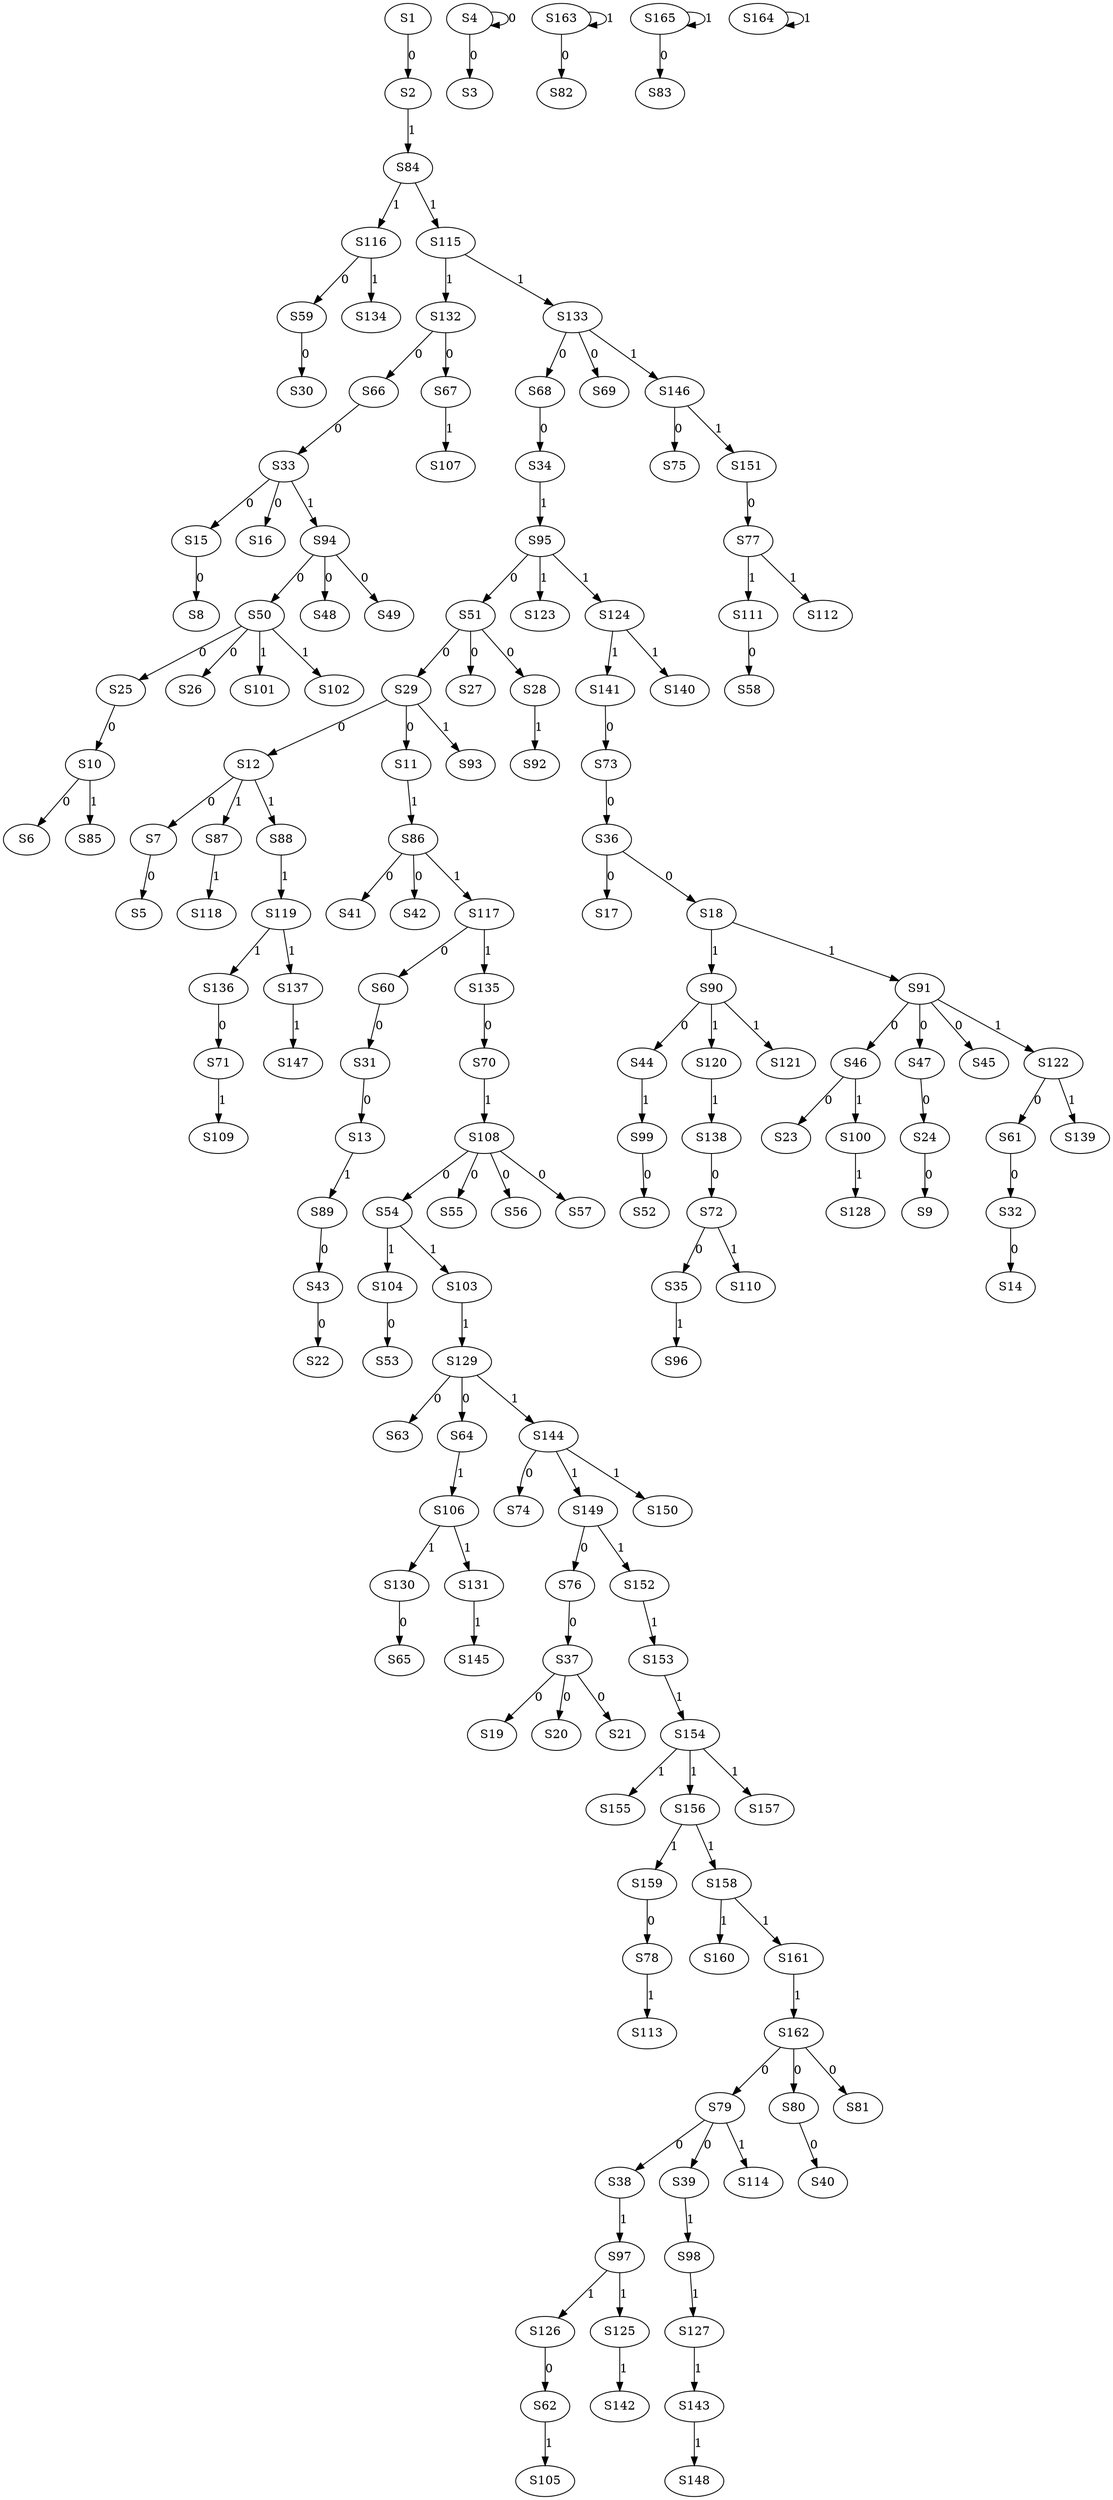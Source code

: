 strict digraph {
	S1 -> S2 [ label = 0 ];
	S4 -> S3 [ label = 0 ];
	S4 -> S4 [ label = 0 ];
	S7 -> S5 [ label = 0 ];
	S10 -> S6 [ label = 0 ];
	S12 -> S7 [ label = 0 ];
	S15 -> S8 [ label = 0 ];
	S24 -> S9 [ label = 0 ];
	S25 -> S10 [ label = 0 ];
	S29 -> S11 [ label = 0 ];
	S29 -> S12 [ label = 0 ];
	S31 -> S13 [ label = 0 ];
	S32 -> S14 [ label = 0 ];
	S33 -> S15 [ label = 0 ];
	S33 -> S16 [ label = 0 ];
	S36 -> S17 [ label = 0 ];
	S36 -> S18 [ label = 0 ];
	S37 -> S19 [ label = 0 ];
	S37 -> S20 [ label = 0 ];
	S37 -> S21 [ label = 0 ];
	S43 -> S22 [ label = 0 ];
	S46 -> S23 [ label = 0 ];
	S47 -> S24 [ label = 0 ];
	S50 -> S25 [ label = 0 ];
	S50 -> S26 [ label = 0 ];
	S51 -> S27 [ label = 0 ];
	S51 -> S28 [ label = 0 ];
	S51 -> S29 [ label = 0 ];
	S59 -> S30 [ label = 0 ];
	S60 -> S31 [ label = 0 ];
	S61 -> S32 [ label = 0 ];
	S66 -> S33 [ label = 0 ];
	S68 -> S34 [ label = 0 ];
	S72 -> S35 [ label = 0 ];
	S73 -> S36 [ label = 0 ];
	S76 -> S37 [ label = 0 ];
	S79 -> S38 [ label = 0 ];
	S79 -> S39 [ label = 0 ];
	S80 -> S40 [ label = 0 ];
	S86 -> S41 [ label = 0 ];
	S86 -> S42 [ label = 0 ];
	S89 -> S43 [ label = 0 ];
	S90 -> S44 [ label = 0 ];
	S91 -> S45 [ label = 0 ];
	S91 -> S46 [ label = 0 ];
	S91 -> S47 [ label = 0 ];
	S94 -> S48 [ label = 0 ];
	S94 -> S49 [ label = 0 ];
	S94 -> S50 [ label = 0 ];
	S95 -> S51 [ label = 0 ];
	S99 -> S52 [ label = 0 ];
	S104 -> S53 [ label = 0 ];
	S108 -> S54 [ label = 0 ];
	S108 -> S55 [ label = 0 ];
	S108 -> S56 [ label = 0 ];
	S108 -> S57 [ label = 0 ];
	S111 -> S58 [ label = 0 ];
	S116 -> S59 [ label = 0 ];
	S117 -> S60 [ label = 0 ];
	S122 -> S61 [ label = 0 ];
	S126 -> S62 [ label = 0 ];
	S129 -> S63 [ label = 0 ];
	S129 -> S64 [ label = 0 ];
	S130 -> S65 [ label = 0 ];
	S132 -> S66 [ label = 0 ];
	S132 -> S67 [ label = 0 ];
	S133 -> S68 [ label = 0 ];
	S133 -> S69 [ label = 0 ];
	S135 -> S70 [ label = 0 ];
	S136 -> S71 [ label = 0 ];
	S138 -> S72 [ label = 0 ];
	S141 -> S73 [ label = 0 ];
	S144 -> S74 [ label = 0 ];
	S146 -> S75 [ label = 0 ];
	S149 -> S76 [ label = 0 ];
	S151 -> S77 [ label = 0 ];
	S159 -> S78 [ label = 0 ];
	S162 -> S79 [ label = 0 ];
	S162 -> S80 [ label = 0 ];
	S162 -> S81 [ label = 0 ];
	S163 -> S82 [ label = 0 ];
	S165 -> S83 [ label = 0 ];
	S2 -> S84 [ label = 1 ];
	S10 -> S85 [ label = 1 ];
	S11 -> S86 [ label = 1 ];
	S12 -> S87 [ label = 1 ];
	S12 -> S88 [ label = 1 ];
	S13 -> S89 [ label = 1 ];
	S18 -> S90 [ label = 1 ];
	S18 -> S91 [ label = 1 ];
	S28 -> S92 [ label = 1 ];
	S29 -> S93 [ label = 1 ];
	S33 -> S94 [ label = 1 ];
	S34 -> S95 [ label = 1 ];
	S35 -> S96 [ label = 1 ];
	S38 -> S97 [ label = 1 ];
	S39 -> S98 [ label = 1 ];
	S44 -> S99 [ label = 1 ];
	S46 -> S100 [ label = 1 ];
	S50 -> S101 [ label = 1 ];
	S50 -> S102 [ label = 1 ];
	S54 -> S103 [ label = 1 ];
	S54 -> S104 [ label = 1 ];
	S62 -> S105 [ label = 1 ];
	S64 -> S106 [ label = 1 ];
	S67 -> S107 [ label = 1 ];
	S70 -> S108 [ label = 1 ];
	S71 -> S109 [ label = 1 ];
	S72 -> S110 [ label = 1 ];
	S77 -> S111 [ label = 1 ];
	S77 -> S112 [ label = 1 ];
	S78 -> S113 [ label = 1 ];
	S79 -> S114 [ label = 1 ];
	S84 -> S115 [ label = 1 ];
	S84 -> S116 [ label = 1 ];
	S86 -> S117 [ label = 1 ];
	S87 -> S118 [ label = 1 ];
	S88 -> S119 [ label = 1 ];
	S90 -> S120 [ label = 1 ];
	S90 -> S121 [ label = 1 ];
	S91 -> S122 [ label = 1 ];
	S95 -> S123 [ label = 1 ];
	S95 -> S124 [ label = 1 ];
	S97 -> S125 [ label = 1 ];
	S97 -> S126 [ label = 1 ];
	S98 -> S127 [ label = 1 ];
	S100 -> S128 [ label = 1 ];
	S103 -> S129 [ label = 1 ];
	S106 -> S130 [ label = 1 ];
	S106 -> S131 [ label = 1 ];
	S115 -> S132 [ label = 1 ];
	S115 -> S133 [ label = 1 ];
	S116 -> S134 [ label = 1 ];
	S117 -> S135 [ label = 1 ];
	S119 -> S136 [ label = 1 ];
	S119 -> S137 [ label = 1 ];
	S120 -> S138 [ label = 1 ];
	S122 -> S139 [ label = 1 ];
	S124 -> S140 [ label = 1 ];
	S124 -> S141 [ label = 1 ];
	S125 -> S142 [ label = 1 ];
	S127 -> S143 [ label = 1 ];
	S129 -> S144 [ label = 1 ];
	S131 -> S145 [ label = 1 ];
	S133 -> S146 [ label = 1 ];
	S137 -> S147 [ label = 1 ];
	S143 -> S148 [ label = 1 ];
	S144 -> S149 [ label = 1 ];
	S144 -> S150 [ label = 1 ];
	S146 -> S151 [ label = 1 ];
	S149 -> S152 [ label = 1 ];
	S152 -> S153 [ label = 1 ];
	S153 -> S154 [ label = 1 ];
	S154 -> S155 [ label = 1 ];
	S154 -> S156 [ label = 1 ];
	S154 -> S157 [ label = 1 ];
	S156 -> S158 [ label = 1 ];
	S156 -> S159 [ label = 1 ];
	S158 -> S160 [ label = 1 ];
	S158 -> S161 [ label = 1 ];
	S161 -> S162 [ label = 1 ];
	S163 -> S163 [ label = 1 ];
	S164 -> S164 [ label = 1 ];
	S165 -> S165 [ label = 1 ];
}
